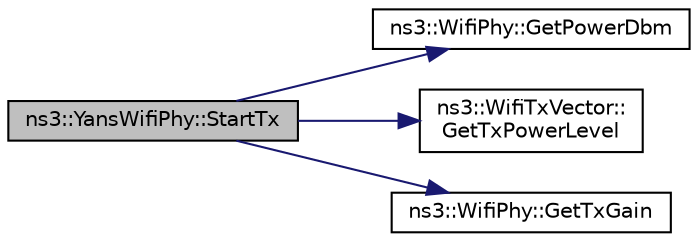 digraph "ns3::YansWifiPhy::StartTx"
{
  edge [fontname="Helvetica",fontsize="10",labelfontname="Helvetica",labelfontsize="10"];
  node [fontname="Helvetica",fontsize="10",shape=record];
  rankdir="LR";
  Node1 [label="ns3::YansWifiPhy::StartTx",height=0.2,width=0.4,color="black", fillcolor="grey75", style="filled", fontcolor="black"];
  Node1 -> Node2 [color="midnightblue",fontsize="10",style="solid"];
  Node2 [label="ns3::WifiPhy::GetPowerDbm",height=0.2,width=0.4,color="black", fillcolor="white", style="filled",URL="$d6/d5a/classns3_1_1WifiPhy.html#a91fbc9ea51bb2ac6114cad1f70e25af0"];
  Node1 -> Node3 [color="midnightblue",fontsize="10",style="solid"];
  Node3 [label="ns3::WifiTxVector::\lGetTxPowerLevel",height=0.2,width=0.4,color="black", fillcolor="white", style="filled",URL="$d0/d58/classns3_1_1WifiTxVector.html#a7c98bd9609ff1c5cefa6e22d6908a2fe"];
  Node1 -> Node4 [color="midnightblue",fontsize="10",style="solid"];
  Node4 [label="ns3::WifiPhy::GetTxGain",height=0.2,width=0.4,color="black", fillcolor="white", style="filled",URL="$d6/d5a/classns3_1_1WifiPhy.html#a02ecf17945090f27057353bc5784f035"];
}
